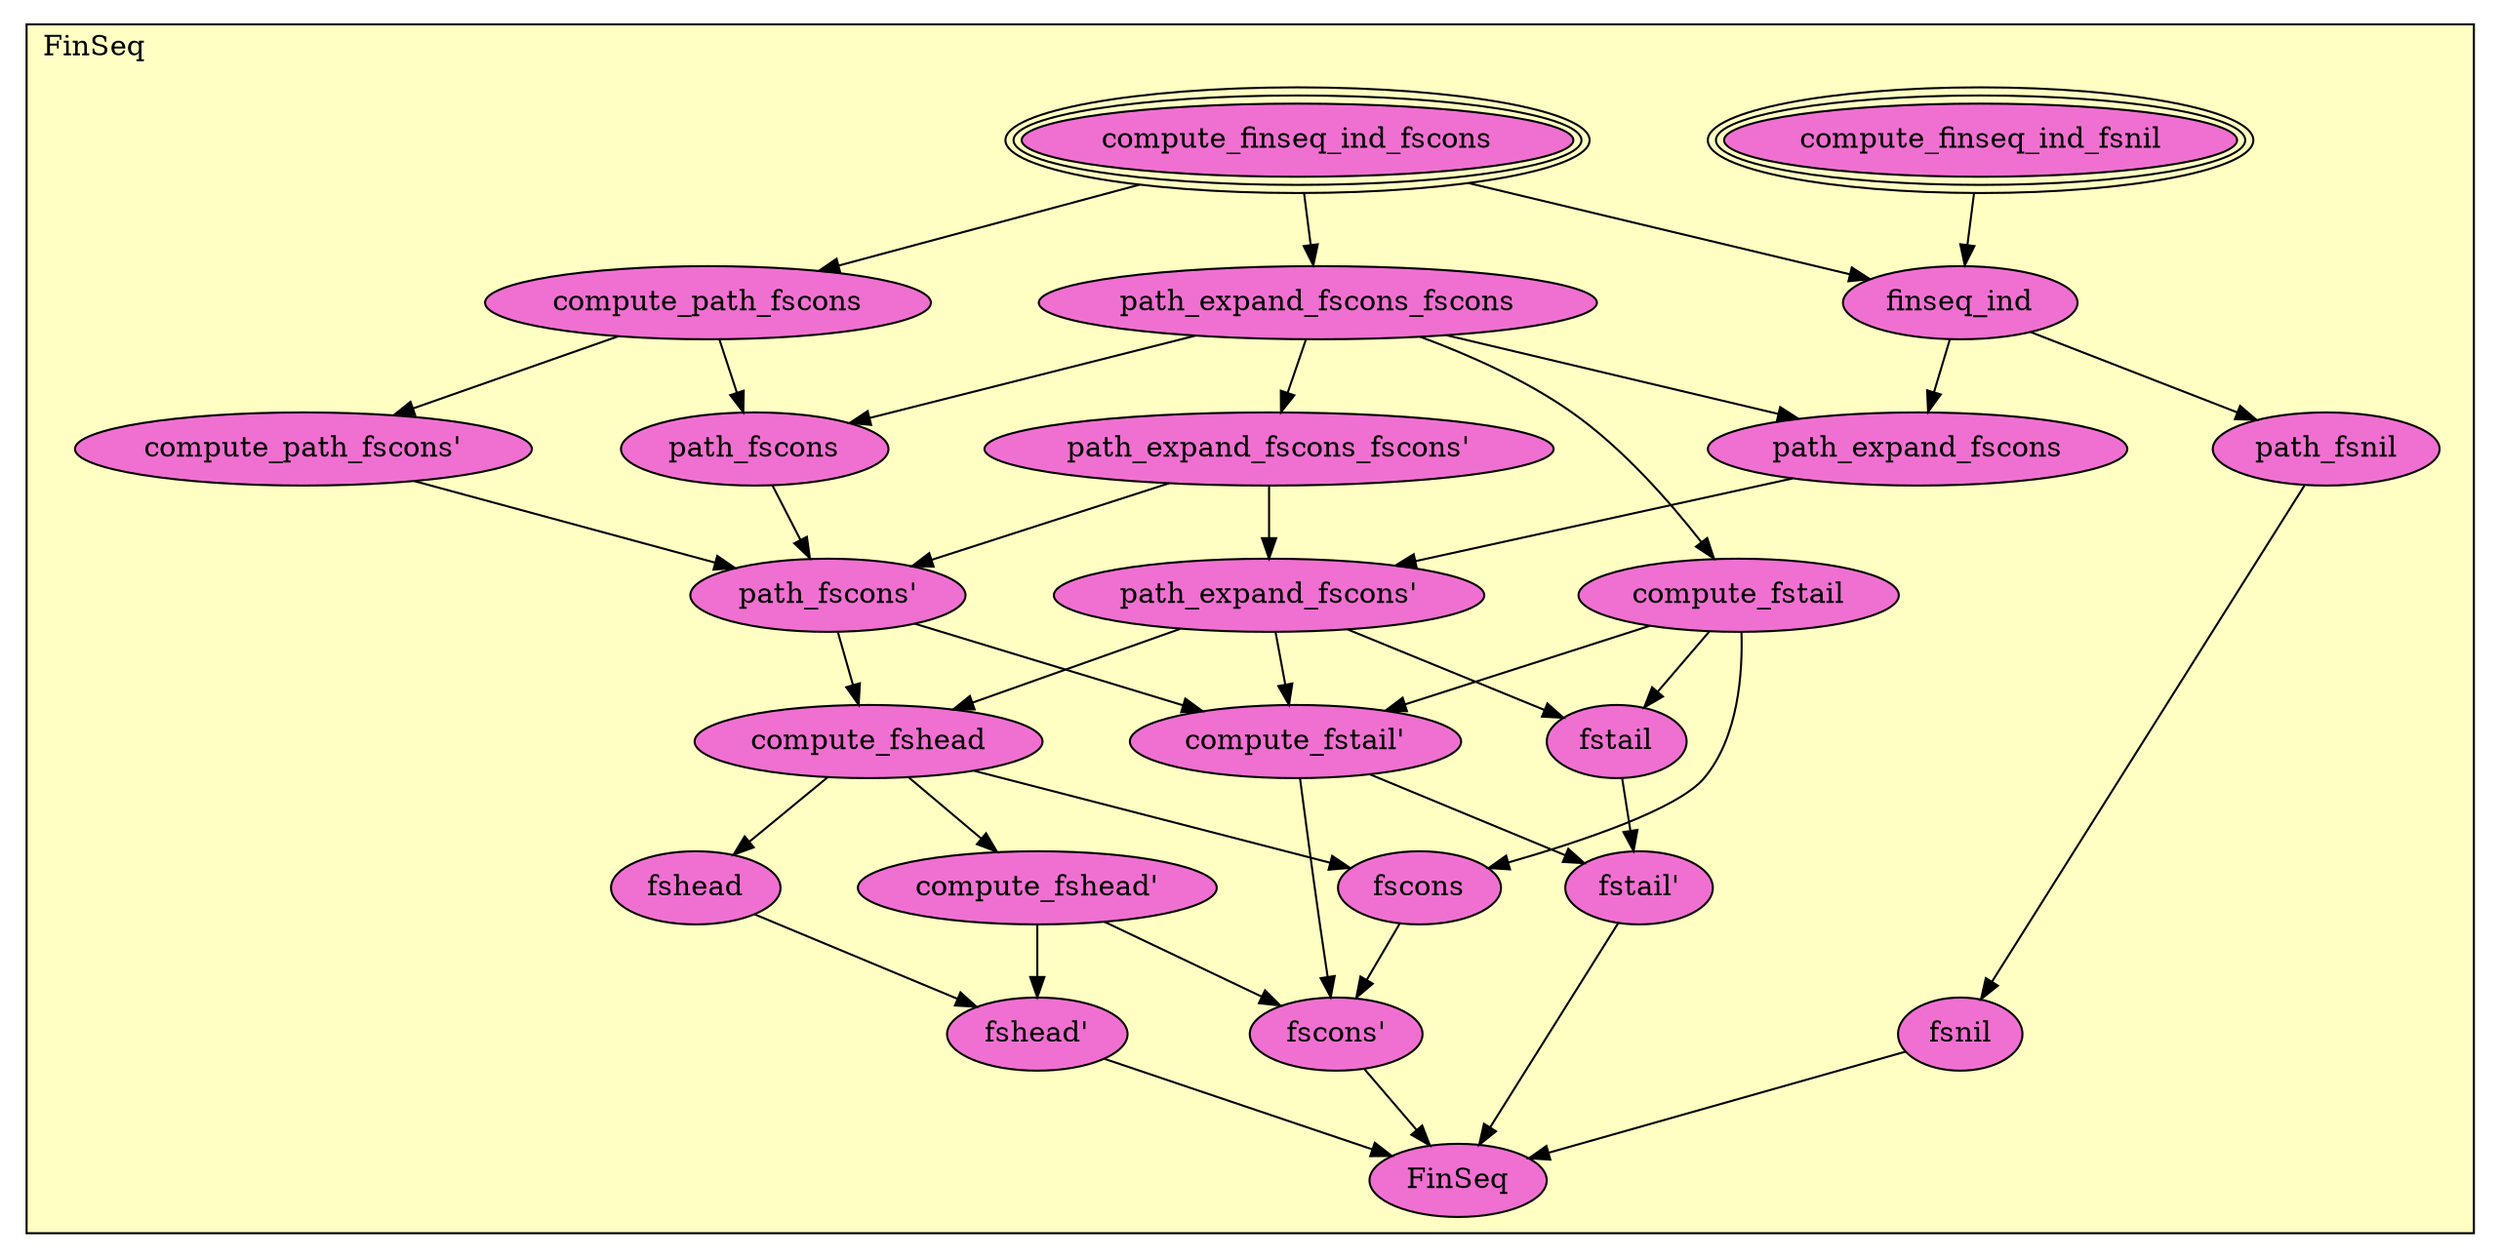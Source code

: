 digraph HoTT_Spaces_Finite_FinSeq {
  graph [ratio=0.5]
  node [style=filled]
FinSeq_compute_finseq_ind_fscons [label="compute_finseq_ind_fscons", URL=<FinSeq.html#compute_finseq_ind_fscons>, peripheries=3, fillcolor="#F070D1"] ;
FinSeq_compute_finseq_ind_fsnil [label="compute_finseq_ind_fsnil", URL=<FinSeq.html#compute_finseq_ind_fsnil>, peripheries=3, fillcolor="#F070D1"] ;
FinSeq_finseq_ind [label="finseq_ind", URL=<FinSeq.html#finseq_ind>, fillcolor="#F070D1"] ;
FinSeq_path_expand_fscons_fscons [label="path_expand_fscons_fscons", URL=<FinSeq.html#path_expand_fscons_fscons>, fillcolor="#F070D1"] ;
FinSeq_path_expand_fscons_fscons_ [label="path_expand_fscons_fscons'", URL=<FinSeq.html#path_expand_fscons_fscons'>, fillcolor="#F070D1"] ;
FinSeq_compute_path_fscons [label="compute_path_fscons", URL=<FinSeq.html#compute_path_fscons>, fillcolor="#F070D1"] ;
FinSeq_path_fscons [label="path_fscons", URL=<FinSeq.html#path_fscons>, fillcolor="#F070D1"] ;
FinSeq_compute_path_fscons_ [label="compute_path_fscons'", URL=<FinSeq.html#compute_path_fscons'>, fillcolor="#F070D1"] ;
FinSeq_path_fscons_ [label="path_fscons'", URL=<FinSeq.html#path_fscons'>, fillcolor="#F070D1"] ;
FinSeq_path_expand_fscons [label="path_expand_fscons", URL=<FinSeq.html#path_expand_fscons>, fillcolor="#F070D1"] ;
FinSeq_path_expand_fscons_ [label="path_expand_fscons'", URL=<FinSeq.html#path_expand_fscons'>, fillcolor="#F070D1"] ;
FinSeq_compute_fstail [label="compute_fstail", URL=<FinSeq.html#compute_fstail>, fillcolor="#F070D1"] ;
FinSeq_compute_fstail_ [label="compute_fstail'", URL=<FinSeq.html#compute_fstail'>, fillcolor="#F070D1"] ;
FinSeq_fstail [label="fstail", URL=<FinSeq.html#fstail>, fillcolor="#F070D1"] ;
FinSeq_fstail_ [label="fstail'", URL=<FinSeq.html#fstail'>, fillcolor="#F070D1"] ;
FinSeq_compute_fshead [label="compute_fshead", URL=<FinSeq.html#compute_fshead>, fillcolor="#F070D1"] ;
FinSeq_compute_fshead_ [label="compute_fshead'", URL=<FinSeq.html#compute_fshead'>, fillcolor="#F070D1"] ;
FinSeq_fshead [label="fshead", URL=<FinSeq.html#fshead>, fillcolor="#F070D1"] ;
FinSeq_fshead_ [label="fshead'", URL=<FinSeq.html#fshead'>, fillcolor="#F070D1"] ;
FinSeq_fscons [label="fscons", URL=<FinSeq.html#fscons>, fillcolor="#F070D1"] ;
FinSeq_fscons_ [label="fscons'", URL=<FinSeq.html#fscons'>, fillcolor="#F070D1"] ;
FinSeq_path_fsnil [label="path_fsnil", URL=<FinSeq.html#path_fsnil>, fillcolor="#F070D1"] ;
FinSeq_fsnil [label="fsnil", URL=<FinSeq.html#fsnil>, fillcolor="#F070D1"] ;
FinSeq_FinSeq [label="FinSeq", URL=<FinSeq.html#FinSeq>, fillcolor="#F070D1"] ;
  FinSeq_compute_finseq_ind_fscons -> FinSeq_finseq_ind [] ;
  FinSeq_compute_finseq_ind_fscons -> FinSeq_path_expand_fscons_fscons [] ;
  FinSeq_compute_finseq_ind_fscons -> FinSeq_compute_path_fscons [] ;
  FinSeq_compute_finseq_ind_fsnil -> FinSeq_finseq_ind [] ;
  FinSeq_finseq_ind -> FinSeq_path_expand_fscons [] ;
  FinSeq_finseq_ind -> FinSeq_path_fsnil [] ;
  FinSeq_path_expand_fscons_fscons -> FinSeq_path_expand_fscons_fscons_ [] ;
  FinSeq_path_expand_fscons_fscons -> FinSeq_path_fscons [] ;
  FinSeq_path_expand_fscons_fscons -> FinSeq_path_expand_fscons [] ;
  FinSeq_path_expand_fscons_fscons -> FinSeq_compute_fstail [] ;
  FinSeq_path_expand_fscons_fscons_ -> FinSeq_path_fscons_ [] ;
  FinSeq_path_expand_fscons_fscons_ -> FinSeq_path_expand_fscons_ [] ;
  FinSeq_compute_path_fscons -> FinSeq_path_fscons [] ;
  FinSeq_compute_path_fscons -> FinSeq_compute_path_fscons_ [] ;
  FinSeq_path_fscons -> FinSeq_path_fscons_ [] ;
  FinSeq_compute_path_fscons_ -> FinSeq_path_fscons_ [] ;
  FinSeq_path_fscons_ -> FinSeq_compute_fstail_ [] ;
  FinSeq_path_fscons_ -> FinSeq_compute_fshead [] ;
  FinSeq_path_expand_fscons -> FinSeq_path_expand_fscons_ [] ;
  FinSeq_path_expand_fscons_ -> FinSeq_compute_fstail_ [] ;
  FinSeq_path_expand_fscons_ -> FinSeq_fstail [] ;
  FinSeq_path_expand_fscons_ -> FinSeq_compute_fshead [] ;
  FinSeq_compute_fstail -> FinSeq_compute_fstail_ [] ;
  FinSeq_compute_fstail -> FinSeq_fstail [] ;
  FinSeq_compute_fstail -> FinSeq_fscons [] ;
  FinSeq_compute_fstail_ -> FinSeq_fstail_ [] ;
  FinSeq_compute_fstail_ -> FinSeq_fscons_ [] ;
  FinSeq_fstail -> FinSeq_fstail_ [] ;
  FinSeq_fstail_ -> FinSeq_FinSeq [] ;
  FinSeq_compute_fshead -> FinSeq_compute_fshead_ [] ;
  FinSeq_compute_fshead -> FinSeq_fshead [] ;
  FinSeq_compute_fshead -> FinSeq_fscons [] ;
  FinSeq_compute_fshead_ -> FinSeq_fshead_ [] ;
  FinSeq_compute_fshead_ -> FinSeq_fscons_ [] ;
  FinSeq_fshead -> FinSeq_fshead_ [] ;
  FinSeq_fshead_ -> FinSeq_FinSeq [] ;
  FinSeq_fscons -> FinSeq_fscons_ [] ;
  FinSeq_fscons_ -> FinSeq_FinSeq [] ;
  FinSeq_path_fsnil -> FinSeq_fsnil [] ;
  FinSeq_fsnil -> FinSeq_FinSeq [] ;
subgraph cluster_FinSeq { label="FinSeq"; fillcolor="#FFFFC3"; labeljust=l; style=filled 
FinSeq_FinSeq; FinSeq_fsnil; FinSeq_path_fsnil; FinSeq_fscons_; FinSeq_fscons; FinSeq_fshead_; FinSeq_fshead; FinSeq_compute_fshead_; FinSeq_compute_fshead; FinSeq_fstail_; FinSeq_fstail; FinSeq_compute_fstail_; FinSeq_compute_fstail; FinSeq_path_expand_fscons_; FinSeq_path_expand_fscons; FinSeq_path_fscons_; FinSeq_compute_path_fscons_; FinSeq_path_fscons; FinSeq_compute_path_fscons; FinSeq_path_expand_fscons_fscons_; FinSeq_path_expand_fscons_fscons; FinSeq_finseq_ind; FinSeq_compute_finseq_ind_fsnil; FinSeq_compute_finseq_ind_fscons; };
} /* END */
